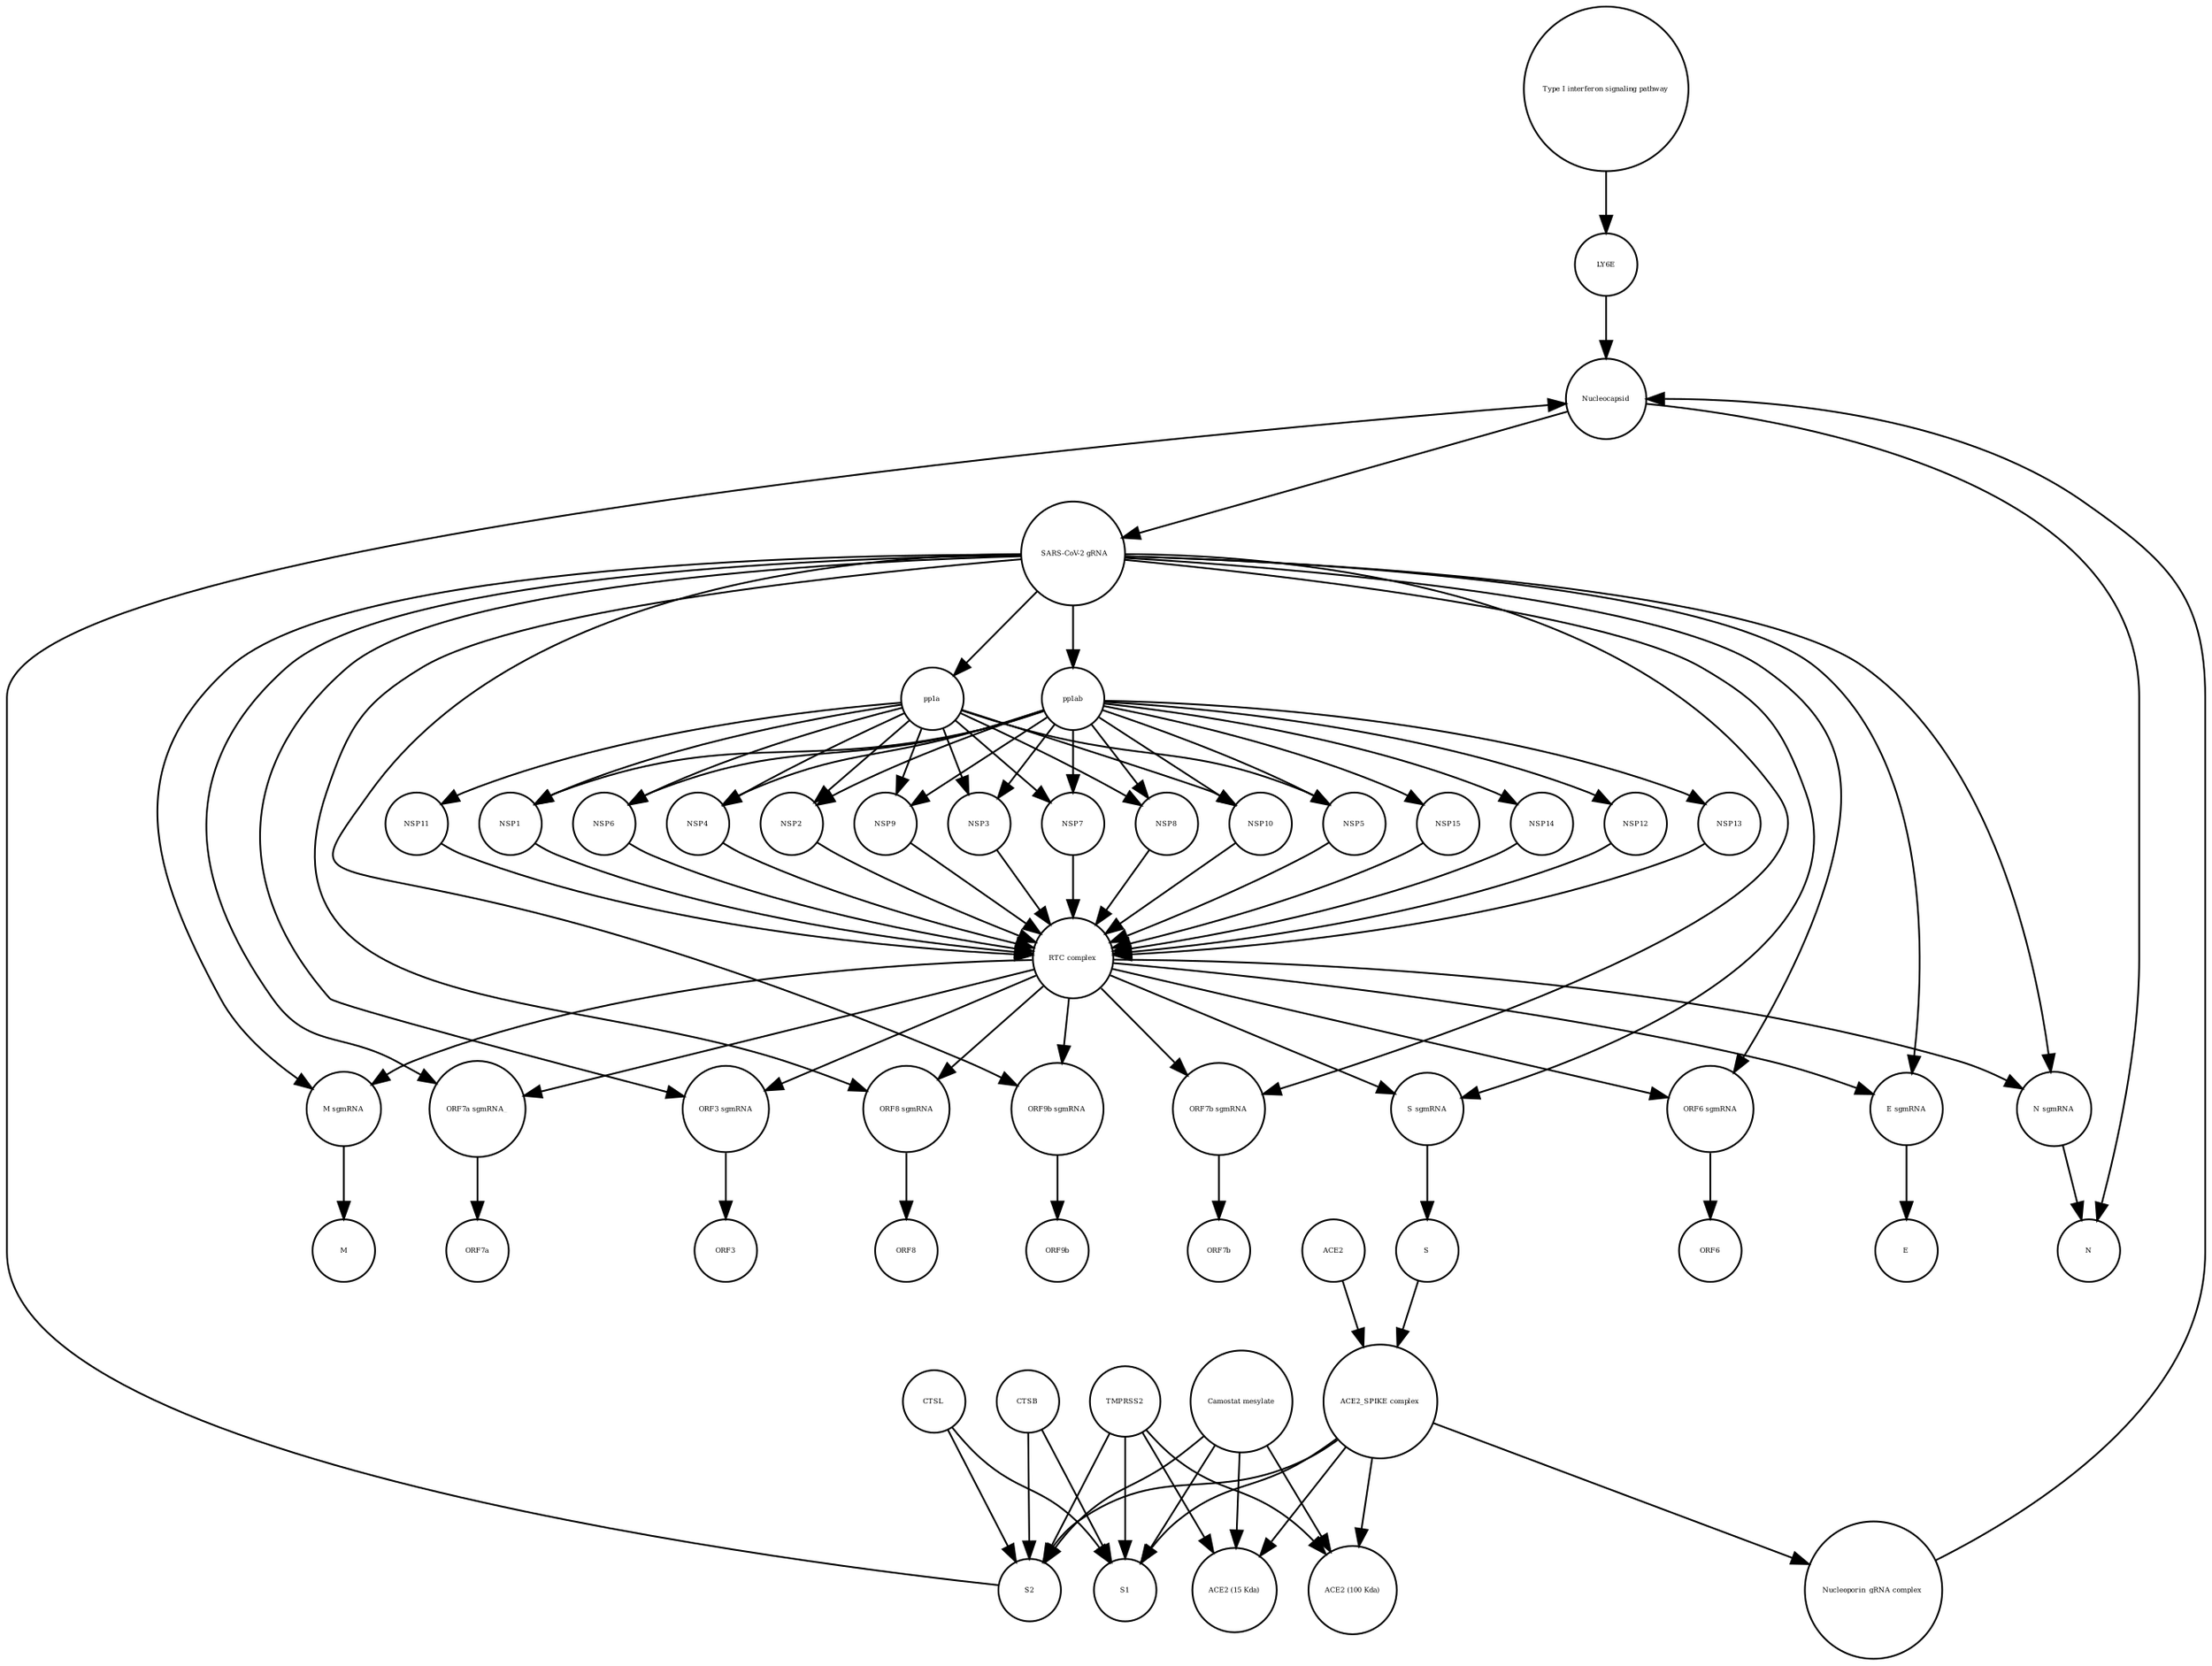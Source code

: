 strict digraph  {
"Type I interferon signaling pathway" [annotation="", bipartite=0, cls=phenotype, fontsize=4, label="Type I interferon signaling pathway", shape=circle];
LY6E [annotation="", bipartite=0, cls=macromolecule, fontsize=4, label=LY6E, shape=circle];
"S sgmRNA" [annotation="", bipartite=0, cls="nucleic acid feature", fontsize=4, label="S sgmRNA", shape=circle];
NSP12 [annotation="", bipartite=0, cls=macromolecule, fontsize=4, label=NSP12, shape=circle];
NSP13 [annotation="", bipartite=0, cls=macromolecule, fontsize=4, label=NSP13, shape=circle];
E [annotation="", bipartite=0, cls=macromolecule, fontsize=4, label=E, shape=circle];
"ACE2 (100 Kda)" [annotation="", bipartite=0, cls=macromolecule, fontsize=4, label="ACE2 (100 Kda)", shape=circle];
"ORF9b sgmRNA" [annotation="", bipartite=0, cls="nucleic acid feature", fontsize=4, label="ORF9b sgmRNA", shape=circle];
NSP2 [annotation="", bipartite=0, cls=macromolecule, fontsize=4, label=NSP2, shape=circle];
ACE2 [annotation="", bipartite=0, cls=macromolecule, fontsize=4, label=ACE2, shape=circle];
ORF8 [annotation="", bipartite=0, cls=macromolecule, fontsize=4, label=ORF8, shape=circle];
"ORF7b sgmRNA" [annotation="", bipartite=0, cls="nucleic acid feature", fontsize=4, label="ORF7b sgmRNA", shape=circle];
"ORF6 sgmRNA" [annotation="", bipartite=0, cls="nucleic acid feature", fontsize=4, label="ORF6 sgmRNA", shape=circle];
"E sgmRNA" [annotation="", bipartite=0, cls="nucleic acid feature", fontsize=4, label="E sgmRNA", shape=circle];
CTSB [annotation="", bipartite=0, cls=macromolecule, fontsize=4, label=CTSB, shape=circle];
NSP15 [annotation="", bipartite=0, cls=macromolecule, fontsize=4, label=NSP15, shape=circle];
NSP9 [annotation="", bipartite=0, cls=macromolecule, fontsize=4, label=NSP9, shape=circle];
S [annotation="", bipartite=0, cls=macromolecule, fontsize=4, label=S, shape=circle];
ORF6 [annotation="", bipartite=0, cls=macromolecule, fontsize=4, label=ORF6, shape=circle];
ORF9b [annotation="", bipartite=0, cls=macromolecule, fontsize=4, label=ORF9b, shape=circle];
NSP3 [annotation="", bipartite=0, cls=macromolecule, fontsize=4, label=NSP3, shape=circle];
S1 [annotation="", bipartite=0, cls=macromolecule, fontsize=4, label=S1, shape=circle];
"ACE2 (15 Kda)" [annotation="", bipartite=0, cls=macromolecule, fontsize=4, label="ACE2 (15 Kda)", shape=circle];
NSP7 [annotation="", bipartite=0, cls=macromolecule, fontsize=4, label=NSP7, shape=circle];
" SARS-CoV-2 gRNA" [annotation="", bipartite=0, cls="nucleic acid feature", fontsize=4, label=" SARS-CoV-2 gRNA", shape=circle];
NSP11 [annotation="", bipartite=0, cls=macromolecule, fontsize=4, label=NSP11, shape=circle];
NSP8 [annotation="", bipartite=0, cls=macromolecule, fontsize=4, label=NSP8, shape=circle];
NSP10 [annotation="", bipartite=0, cls=macromolecule, fontsize=4, label=NSP10, shape=circle];
S2 [annotation="", bipartite=0, cls=macromolecule, fontsize=4, label=S2, shape=circle];
"Camostat mesylate" [annotation="urn_miriam_pubchem.compound_2536", bipartite=0, cls="simple chemical", fontsize=4, label="Camostat mesylate", shape=circle];
"ACE2_SPIKE complex" [annotation="", bipartite=0, cls=complex, fontsize=4, label="ACE2_SPIKE complex", shape=circle];
ORF7b [annotation="", bipartite=0, cls=macromolecule, fontsize=4, label=ORF7b, shape=circle];
M [annotation="", bipartite=0, cls=macromolecule, fontsize=4, label=M, shape=circle];
"N sgmRNA" [annotation="", bipartite=0, cls="nucleic acid feature", fontsize=4, label="N sgmRNA", shape=circle];
"RTC complex" [annotation="", bipartite=0, cls=complex, fontsize=4, label="RTC complex", shape=circle];
NSP5 [annotation="", bipartite=0, cls=macromolecule, fontsize=4, label=NSP5, shape=circle];
ORF3 [annotation="", bipartite=0, cls=macromolecule, fontsize=4, label=ORF3, shape=circle];
NSP1 [annotation="", bipartite=0, cls=macromolecule, fontsize=4, label=NSP1, shape=circle];
CTSL [annotation="", bipartite=0, cls=macromolecule, fontsize=4, label=CTSL, shape=circle];
N [annotation="", bipartite=0, cls=macromolecule, fontsize=4, label=N, shape=circle];
"M sgmRNA" [annotation="", bipartite=0, cls="nucleic acid feature", fontsize=4, label="M sgmRNA", shape=circle];
Nucleocapsid [annotation="", bipartite=0, cls=complex, fontsize=4, label=Nucleocapsid, shape=circle];
"ORF7a sgmRNA_" [annotation="", bipartite=0, cls="nucleic acid feature", fontsize=4, label="ORF7a sgmRNA_", shape=circle];
ORF7a [annotation="", bipartite=0, cls=macromolecule, fontsize=4, label=ORF7a, shape=circle];
pp1a [annotation="", bipartite=0, cls=macromolecule, fontsize=4, label=pp1a, shape=circle];
NSP6 [annotation="", bipartite=0, cls=macromolecule, fontsize=4, label=NSP6, shape=circle];
"Nucleoporin_gRNA complex " [annotation="", bipartite=0, cls=complex, fontsize=4, label="Nucleoporin_gRNA complex ", shape=circle];
NSP4 [annotation="", bipartite=0, cls=macromolecule, fontsize=4, label=NSP4, shape=circle];
TMPRSS2 [annotation="", bipartite=0, cls=macromolecule, fontsize=4, label=TMPRSS2, shape=circle];
NSP14 [annotation="", bipartite=0, cls=macromolecule, fontsize=4, label=NSP14, shape=circle];
"ORF3 sgmRNA" [annotation="", bipartite=0, cls="nucleic acid feature", fontsize=4, label="ORF3 sgmRNA", shape=circle];
pp1ab [annotation="", bipartite=0, cls=macromolecule, fontsize=4, label=pp1ab, shape=circle];
"ORF8 sgmRNA" [annotation="", bipartite=0, cls="nucleic acid feature", fontsize=4, label="ORF8 sgmRNA", shape=circle];
"Type I interferon signaling pathway" -> LY6E  [annotation="", interaction_type=stimulation];
LY6E -> Nucleocapsid  [annotation="urn_miriam_doi_10.1101%2F2020.03.05.979260|urn_miriam_doi_10.1101%2F2020.04.02.021469", interaction_type=inhibition];
"S sgmRNA" -> S  [annotation="", interaction_type=production];
NSP12 -> "RTC complex"  [annotation="", interaction_type=production];
NSP13 -> "RTC complex"  [annotation="", interaction_type=production];
"ORF9b sgmRNA" -> ORF9b  [annotation="", interaction_type=production];
NSP2 -> "RTC complex"  [annotation="", interaction_type=production];
ACE2 -> "ACE2_SPIKE complex"  [annotation="", interaction_type=production];
"ORF7b sgmRNA" -> ORF7b  [annotation="", interaction_type=production];
"ORF6 sgmRNA" -> ORF6  [annotation="", interaction_type=production];
"E sgmRNA" -> E  [annotation="", interaction_type=production];
CTSB -> S1  [annotation=urn_miriam_pubmed_32142651, interaction_type=catalysis];
CTSB -> S2  [annotation=urn_miriam_pubmed_32142651, interaction_type=catalysis];
NSP15 -> "RTC complex"  [annotation="", interaction_type=production];
NSP9 -> "RTC complex"  [annotation="", interaction_type=production];
S -> "ACE2_SPIKE complex"  [annotation="", interaction_type=production];
NSP3 -> "RTC complex"  [annotation="", interaction_type=production];
NSP7 -> "RTC complex"  [annotation="", interaction_type=production];
" SARS-CoV-2 gRNA" -> pp1ab  [annotation="", interaction_type=production];
" SARS-CoV-2 gRNA" -> "S sgmRNA"  [annotation="", interaction_type=production];
" SARS-CoV-2 gRNA" -> "ORF6 sgmRNA"  [annotation="", interaction_type=production];
" SARS-CoV-2 gRNA" -> "ORF7a sgmRNA_"  [annotation="", interaction_type=production];
" SARS-CoV-2 gRNA" -> "E sgmRNA"  [annotation="", interaction_type=production];
" SARS-CoV-2 gRNA" -> "N sgmRNA"  [annotation="", interaction_type=production];
" SARS-CoV-2 gRNA" -> "ORF9b sgmRNA"  [annotation="", interaction_type=production];
" SARS-CoV-2 gRNA" -> "M sgmRNA"  [annotation="", interaction_type=production];
" SARS-CoV-2 gRNA" -> "ORF7b sgmRNA"  [annotation="", interaction_type=production];
" SARS-CoV-2 gRNA" -> "ORF3 sgmRNA"  [annotation="", interaction_type=production];
" SARS-CoV-2 gRNA" -> "ORF8 sgmRNA"  [annotation="", interaction_type=production];
" SARS-CoV-2 gRNA" -> pp1a  [annotation="", interaction_type=production];
NSP11 -> "RTC complex"  [annotation="", interaction_type=production];
NSP8 -> "RTC complex"  [annotation="", interaction_type=production];
NSP10 -> "RTC complex"  [annotation="", interaction_type=production];
S2 -> Nucleocapsid  [annotation="", interaction_type=stimulation];
"Camostat mesylate" -> S1  [annotation="urn_miriam_pubmed_32142651|urn_miriam_pubmed_32094589|urn_miriam_pubmed_24227843", interaction_type=inhibition];
"Camostat mesylate" -> "ACE2 (100 Kda)"  [annotation="urn_miriam_pubmed_32142651|urn_miriam_pubmed_32094589|urn_miriam_pubmed_24227843", interaction_type=inhibition];
"Camostat mesylate" -> "ACE2 (15 Kda)"  [annotation="urn_miriam_pubmed_32142651|urn_miriam_pubmed_32094589|urn_miriam_pubmed_24227843", interaction_type=inhibition];
"Camostat mesylate" -> S2  [annotation="urn_miriam_pubmed_32142651|urn_miriam_pubmed_32094589|urn_miriam_pubmed_24227843", interaction_type=inhibition];
"ACE2_SPIKE complex" -> S2  [annotation="", interaction_type=production];
"ACE2_SPIKE complex" -> "ACE2 (100 Kda)"  [annotation="", interaction_type=production];
"ACE2_SPIKE complex" -> S1  [annotation="", interaction_type=production];
"ACE2_SPIKE complex" -> "ACE2 (15 Kda)"  [annotation="", interaction_type=production];
"ACE2_SPIKE complex" -> "Nucleoporin_gRNA complex "  [annotation="urn_miriam_pubmed_32142651|urn_miriam_pubmed_32094589", interaction_type=stimulation];
"N sgmRNA" -> N  [annotation="", interaction_type=production];
"RTC complex" -> "S sgmRNA"  [annotation=urn_miriam_pubmed_31226023, interaction_type="necessary stimulation"];
"RTC complex" -> "ORF6 sgmRNA"  [annotation=urn_miriam_pubmed_31226023, interaction_type="necessary stimulation"];
"RTC complex" -> "ORF7a sgmRNA_"  [annotation=urn_miriam_pubmed_31226023, interaction_type="necessary stimulation"];
"RTC complex" -> "N sgmRNA"  [annotation=urn_miriam_pubmed_31226023, interaction_type="necessary stimulation"];
"RTC complex" -> "ORF9b sgmRNA"  [annotation=urn_miriam_pubmed_31226023, interaction_type="necessary stimulation"];
"RTC complex" -> "M sgmRNA"  [annotation=urn_miriam_pubmed_31226023, interaction_type="necessary stimulation"];
"RTC complex" -> "ORF7b sgmRNA"  [annotation=urn_miriam_pubmed_31226023, interaction_type="necessary stimulation"];
"RTC complex" -> "ORF3 sgmRNA"  [annotation=urn_miriam_pubmed_31226023, interaction_type="necessary stimulation"];
"RTC complex" -> "E sgmRNA"  [annotation=urn_miriam_pubmed_31226023, interaction_type="necessary stimulation"];
"RTC complex" -> "ORF8 sgmRNA"  [annotation=urn_miriam_pubmed_31226023, interaction_type="necessary stimulation"];
NSP5 -> "RTC complex"  [annotation="", interaction_type=production];
NSP1 -> "RTC complex"  [annotation="", interaction_type=production];
CTSL -> S1  [annotation=urn_miriam_pubmed_32142651, interaction_type=catalysis];
CTSL -> S2  [annotation=urn_miriam_pubmed_32142651, interaction_type=catalysis];
"M sgmRNA" -> M  [annotation="", interaction_type=production];
Nucleocapsid -> " SARS-CoV-2 gRNA"  [annotation="", interaction_type=production];
Nucleocapsid -> N  [annotation="", interaction_type=production];
"ORF7a sgmRNA_" -> ORF7a  [annotation="", interaction_type=production];
pp1a -> NSP10  [annotation=urn_miriam_pubmed_31226023, interaction_type=catalysis];
pp1a -> NSP7  [annotation=urn_miriam_pubmed_31226023, interaction_type=catalysis];
pp1a -> NSP6  [annotation=urn_miriam_pubmed_31226023, interaction_type=catalysis];
pp1a -> NSP9  [annotation=urn_miriam_pubmed_31226023, interaction_type=catalysis];
pp1a -> NSP5  [annotation=urn_miriam_pubmed_31226023, interaction_type=catalysis];
pp1a -> NSP1  [annotation=urn_miriam_pubmed_31226023, interaction_type=catalysis];
pp1a -> NSP2  [annotation=urn_miriam_pubmed_31226023, interaction_type=catalysis];
pp1a -> NSP3  [annotation=urn_miriam_pubmed_31226023, interaction_type=catalysis];
pp1a -> NSP4  [annotation=urn_miriam_pubmed_31226023, interaction_type=catalysis];
pp1a -> NSP11  [annotation=urn_miriam_pubmed_31226023, interaction_type=catalysis];
pp1a -> NSP8  [annotation=urn_miriam_pubmed_31226023, interaction_type=catalysis];
NSP6 -> "RTC complex"  [annotation="", interaction_type=production];
"Nucleoporin_gRNA complex " -> Nucleocapsid  [annotation="", interaction_type=production];
NSP4 -> "RTC complex"  [annotation="", interaction_type=production];
TMPRSS2 -> S1  [annotation="urn_miriam_pubmed_32142651|urn_miriam_pubmed_32094589|urn_miriam_pubmed_24227843", interaction_type=catalysis];
TMPRSS2 -> "ACE2 (100 Kda)"  [annotation="urn_miriam_pubmed_32142651|urn_miriam_pubmed_32094589|urn_miriam_pubmed_24227843", interaction_type=catalysis];
TMPRSS2 -> "ACE2 (15 Kda)"  [annotation="urn_miriam_pubmed_32142651|urn_miriam_pubmed_32094589|urn_miriam_pubmed_24227843", interaction_type=catalysis];
TMPRSS2 -> S2  [annotation="urn_miriam_pubmed_32142651|urn_miriam_pubmed_32094589|urn_miriam_pubmed_24227843", interaction_type=catalysis];
NSP14 -> "RTC complex"  [annotation="", interaction_type=production];
"ORF3 sgmRNA" -> ORF3  [annotation="", interaction_type=production];
pp1ab -> NSP10  [annotation=urn_miriam_pubmed_31226023, interaction_type=catalysis];
pp1ab -> NSP12  [annotation=urn_miriam_pubmed_31226023, interaction_type=catalysis];
pp1ab -> NSP13  [annotation=urn_miriam_pubmed_31226023, interaction_type=catalysis];
pp1ab -> NSP15  [annotation=urn_miriam_pubmed_31226023, interaction_type=catalysis];
pp1ab -> NSP7  [annotation=urn_miriam_pubmed_31226023, interaction_type=catalysis];
pp1ab -> NSP6  [annotation=urn_miriam_pubmed_31226023, interaction_type=catalysis];
pp1ab -> NSP9  [annotation=urn_miriam_pubmed_31226023, interaction_type=catalysis];
pp1ab -> NSP5  [annotation=urn_miriam_pubmed_31226023, interaction_type=catalysis];
pp1ab -> NSP1  [annotation=urn_miriam_pubmed_31226023, interaction_type=catalysis];
pp1ab -> NSP2  [annotation=urn_miriam_pubmed_31226023, interaction_type=catalysis];
pp1ab -> NSP3  [annotation=urn_miriam_pubmed_31226023, interaction_type=catalysis];
pp1ab -> NSP4  [annotation=urn_miriam_pubmed_31226023, interaction_type=catalysis];
pp1ab -> NSP14  [annotation=urn_miriam_pubmed_31226023, interaction_type=catalysis];
pp1ab -> NSP8  [annotation=urn_miriam_pubmed_31226023, interaction_type=catalysis];
"ORF8 sgmRNA" -> ORF8  [annotation="", interaction_type=production];
}
